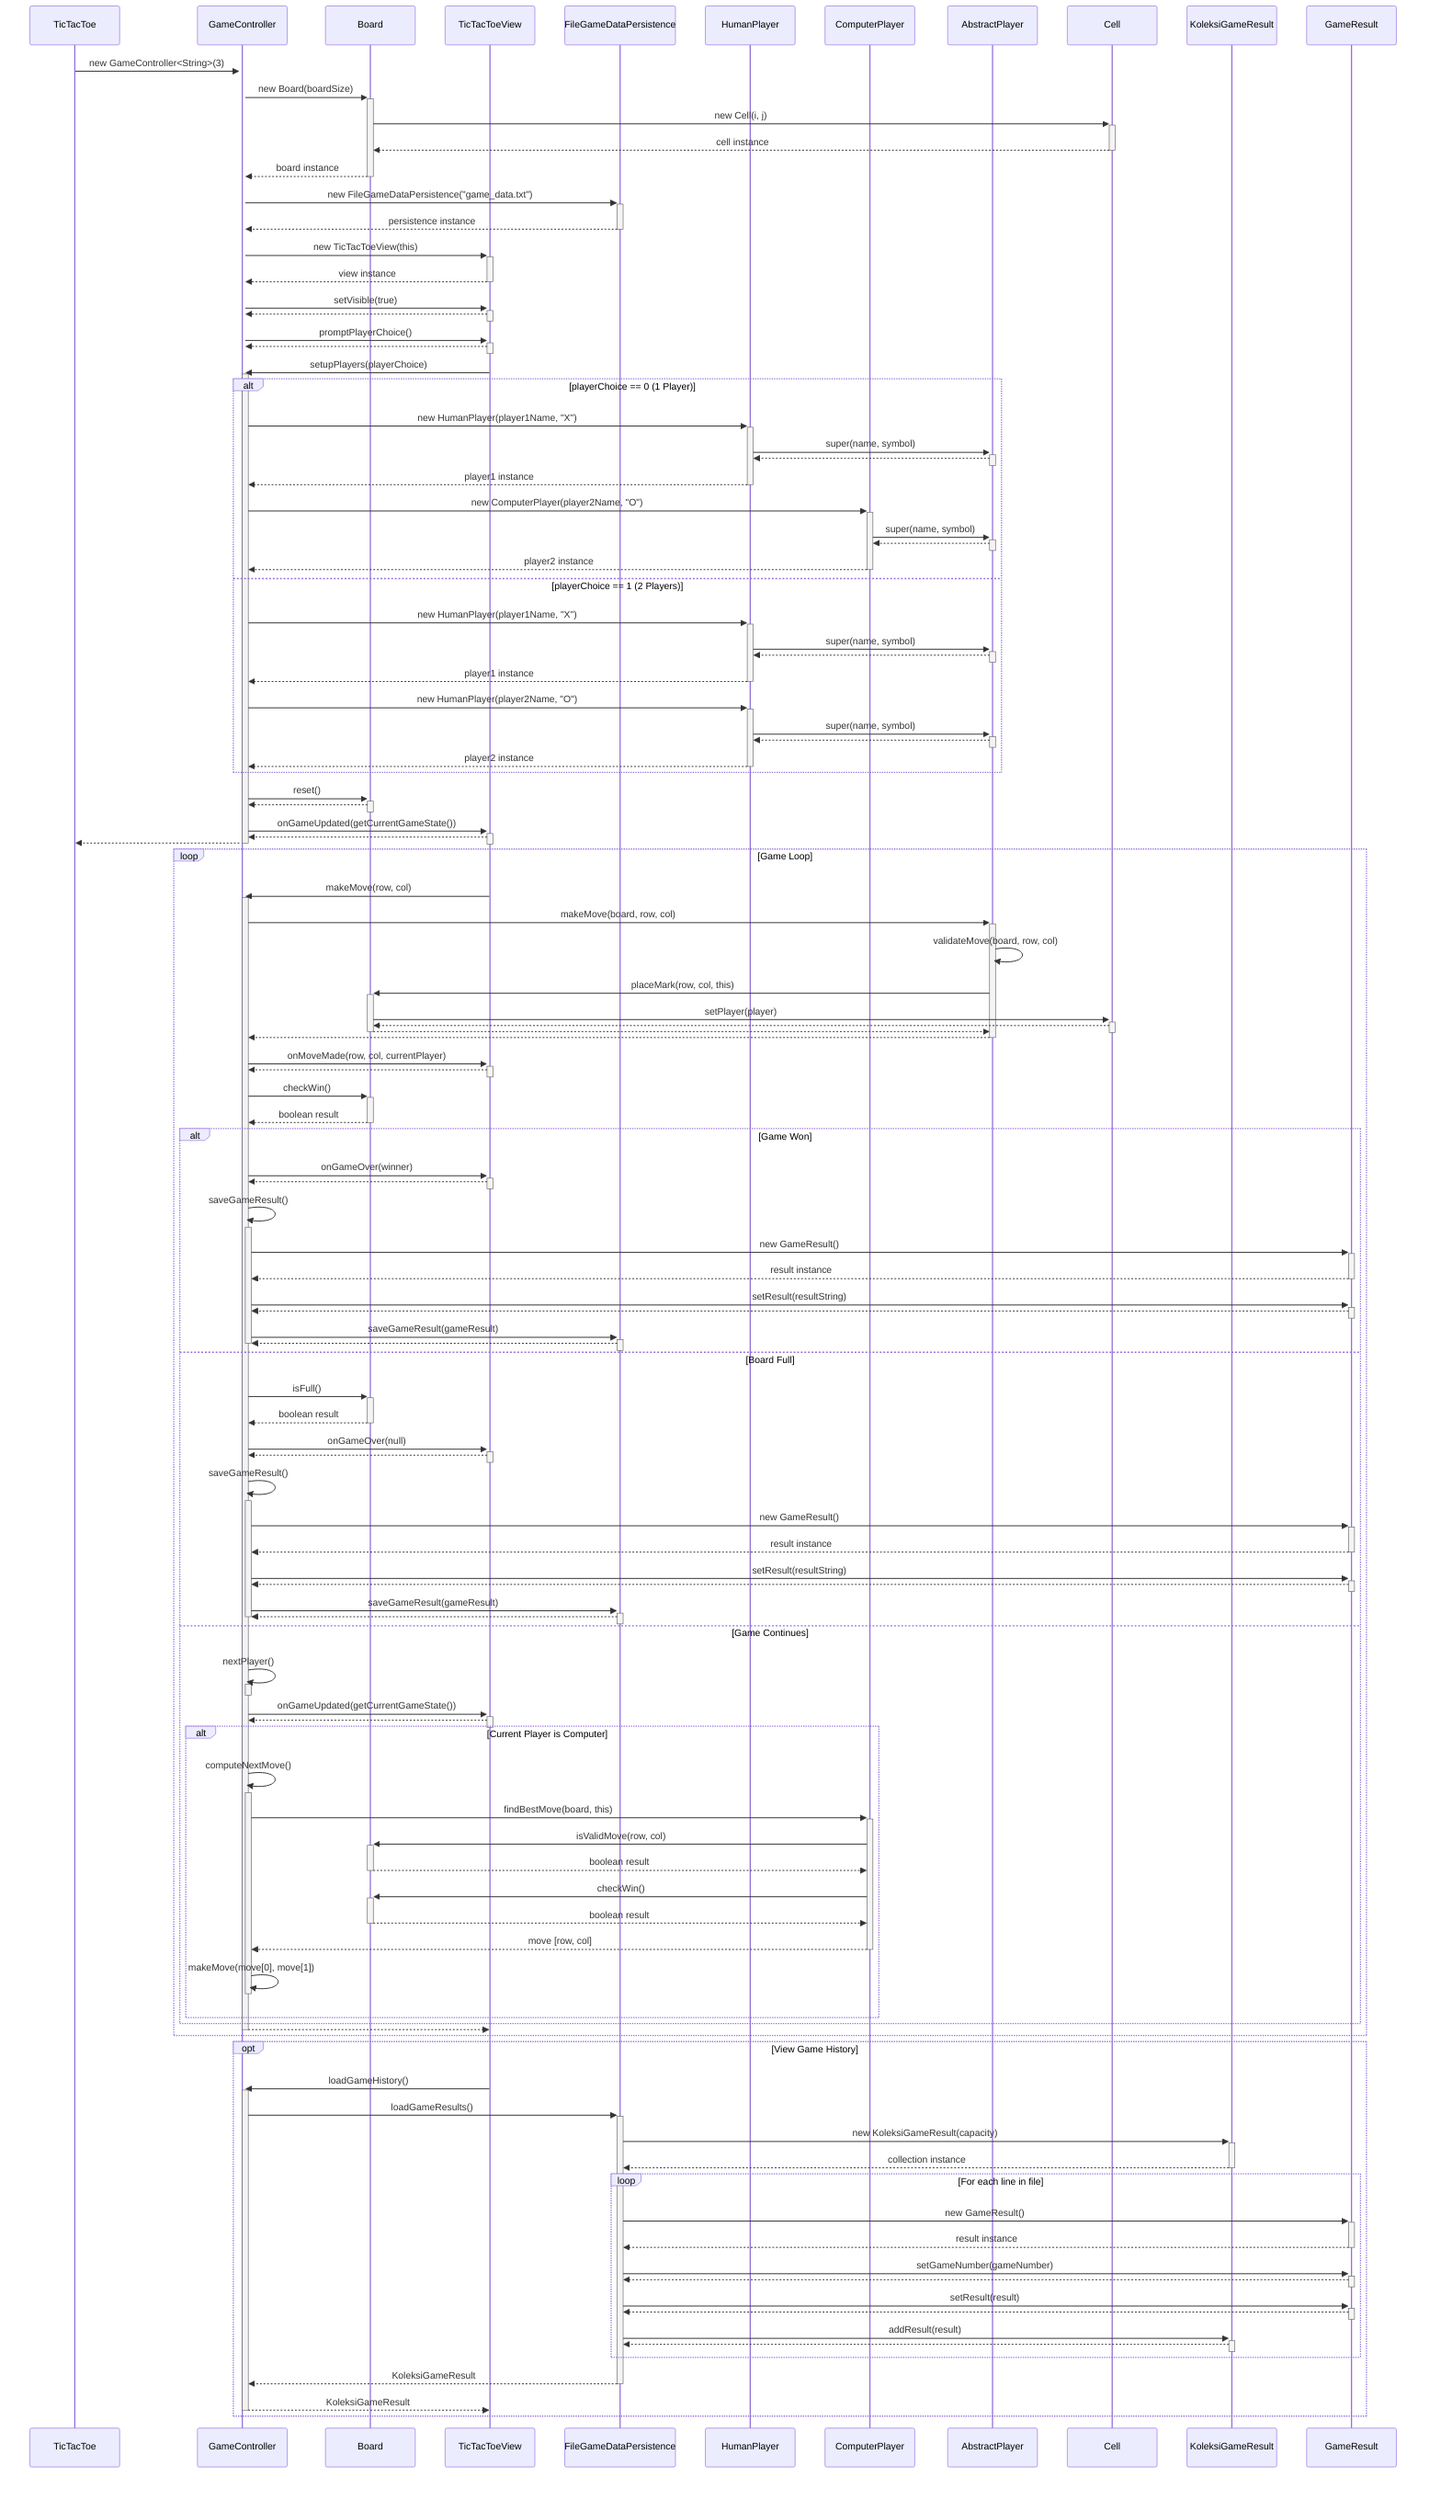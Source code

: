 sequenceDiagram
    participant TicTacToe
    participant GameController
    participant Board
    participant TicTacToeView
    participant FileGameDataPersistence
    participant HumanPlayer
    participant ComputerPlayer
    participant AbstractPlayer
    participant Cell
    participant KoleksiGameResult
    participant GameResult

    %% Application Startup
    TicTacToe->>+GameController: new GameController<String>(3)
    GameController->>+Board: new Board(boardSize)
    Board->>+Cell: new Cell(i, j)
    Cell-->>-Board: cell instance
    Board-->>-GameController: board instance
    
    GameController->>+FileGameDataPersistence: new FileGameDataPersistence("game_data.txt")
    FileGameDataPersistence-->>-GameController: persistence instance
    
    GameController->>+TicTacToeView: new TicTacToeView(this)
    TicTacToeView-->>-GameController: view instance
    
    GameController->>+TicTacToeView: setVisible(true)
    TicTacToeView-->>-GameController: 
    
    GameController->>+TicTacToeView: promptPlayerChoice()
    TicTacToeView-->>-GameController: 
    TicTacToeView->>+GameController: setupPlayers(playerChoice)

    %% Player Setup
    alt playerChoice == 0 (1 Player)
        GameController->>+HumanPlayer: new HumanPlayer(player1Name, "X")
        HumanPlayer->>+AbstractPlayer: super(name, symbol)
        AbstractPlayer-->>-HumanPlayer: 
        HumanPlayer-->>-GameController: player1 instance
        
        GameController->>+ComputerPlayer: new ComputerPlayer(player2Name, "O")
        ComputerPlayer->>+AbstractPlayer: super(name, symbol)
        AbstractPlayer-->>-ComputerPlayer: 
        ComputerPlayer-->>-GameController: player2 instance
    else playerChoice == 1 (2 Players)
        GameController->>+HumanPlayer: new HumanPlayer(player1Name, "X")
        HumanPlayer->>+AbstractPlayer: super(name, symbol)
        AbstractPlayer-->>-HumanPlayer: 
        HumanPlayer-->>-GameController: player1 instance
        
        GameController->>+HumanPlayer: new HumanPlayer(player2Name, "O")
        HumanPlayer->>+AbstractPlayer: super(name, symbol)
        AbstractPlayer-->>-HumanPlayer: 
        HumanPlayer-->>-GameController: player2 instance
    end

    GameController->>+Board: reset()
    Board-->>-GameController: 
    GameController->>+TicTacToeView: onGameUpdated(getCurrentGameState())
    TicTacToeView-->>-GameController: 
    GameController-->>-TicTacToe: 

    %% Main Game Loop
    loop Game Loop
        TicTacToeView->>+GameController: makeMove(row, col)
        GameController->>+AbstractPlayer: makeMove(board, row, col)
        AbstractPlayer->>AbstractPlayer: validateMove(board, row, col)
        AbstractPlayer->>+Board: placeMark(row, col, this)
        Board->>+Cell: setPlayer(player)
        Cell-->>-Board: 
        Board-->>-AbstractPlayer: 
        AbstractPlayer-->>-GameController: 
        
        GameController->>+TicTacToeView: onMoveMade(row, col, currentPlayer)
        TicTacToeView-->>-GameController: 
        
        GameController->>+Board: checkWin()
        Board-->>-GameController: boolean result

        alt Game Won
            GameController->>+TicTacToeView: onGameOver(winner)
            TicTacToeView-->>-GameController: 
            
            GameController->>GameController: saveGameResult()
            activate GameController
            GameController->>+GameResult: new GameResult()
            GameResult-->>-GameController: result instance
            GameController->>+GameResult: setResult(resultString)
            GameResult-->>-GameController: 
            GameController->>+FileGameDataPersistence: saveGameResult(gameResult)
            FileGameDataPersistence-->>-GameController: 
            deactivate GameController
            
        else Board Full
            GameController->>+Board: isFull()
            Board-->>-GameController: boolean result
            GameController->>+TicTacToeView: onGameOver(null)
            TicTacToeView-->>-GameController: 
            
            GameController->>GameController: saveGameResult()
            activate GameController
            GameController->>+GameResult: new GameResult()
            GameResult-->>-GameController: result instance
            GameController->>+GameResult: setResult(resultString)
            GameResult-->>-GameController: 
            GameController->>+FileGameDataPersistence: saveGameResult(gameResult)
            FileGameDataPersistence-->>-GameController: 
            deactivate GameController
            
        else Game Continues
            GameController->>GameController: nextPlayer()
            activate GameController
            deactivate GameController
            
            GameController->>+TicTacToeView: onGameUpdated(getCurrentGameState())
            TicTacToeView-->>-GameController: 

            alt Current Player is Computer
                GameController->>GameController: computeNextMove()
                activate GameController
                GameController->>+ComputerPlayer: findBestMove(board, this)
                ComputerPlayer->>+Board: isValidMove(row, col)
                Board-->>-ComputerPlayer: boolean result
                ComputerPlayer->>+Board: checkWin()
                Board-->>-ComputerPlayer: boolean result
                ComputerPlayer-->>-GameController: move [row, col]
                GameController->>GameController: makeMove(move[0], move[1])
                deactivate GameController
            end
        end
        GameController-->>-TicTacToeView: 
    end

    %% Game History Loading (Optional)
    opt View Game History
        TicTacToeView->>+GameController: loadGameHistory()
        GameController->>+FileGameDataPersistence: loadGameResults()
        FileGameDataPersistence->>+KoleksiGameResult: new KoleksiGameResult(capacity)
        KoleksiGameResult-->>-FileGameDataPersistence: collection instance

        loop For each line in file
            FileGameDataPersistence->>+GameResult: new GameResult()
            GameResult-->>-FileGameDataPersistence: result instance
            FileGameDataPersistence->>+GameResult: setGameNumber(gameNumber)
            GameResult-->>-FileGameDataPersistence: 
            FileGameDataPersistence->>+GameResult: setResult(result)
            GameResult-->>-FileGameDataPersistence: 
            FileGameDataPersistence->>+KoleksiGameResult: addResult(result)
            KoleksiGameResult-->>-FileGameDataPersistence: 
        end

        FileGameDataPersistence-->>-GameController: KoleksiGameResult
        GameController-->>-TicTacToeView: KoleksiGameResult
    end